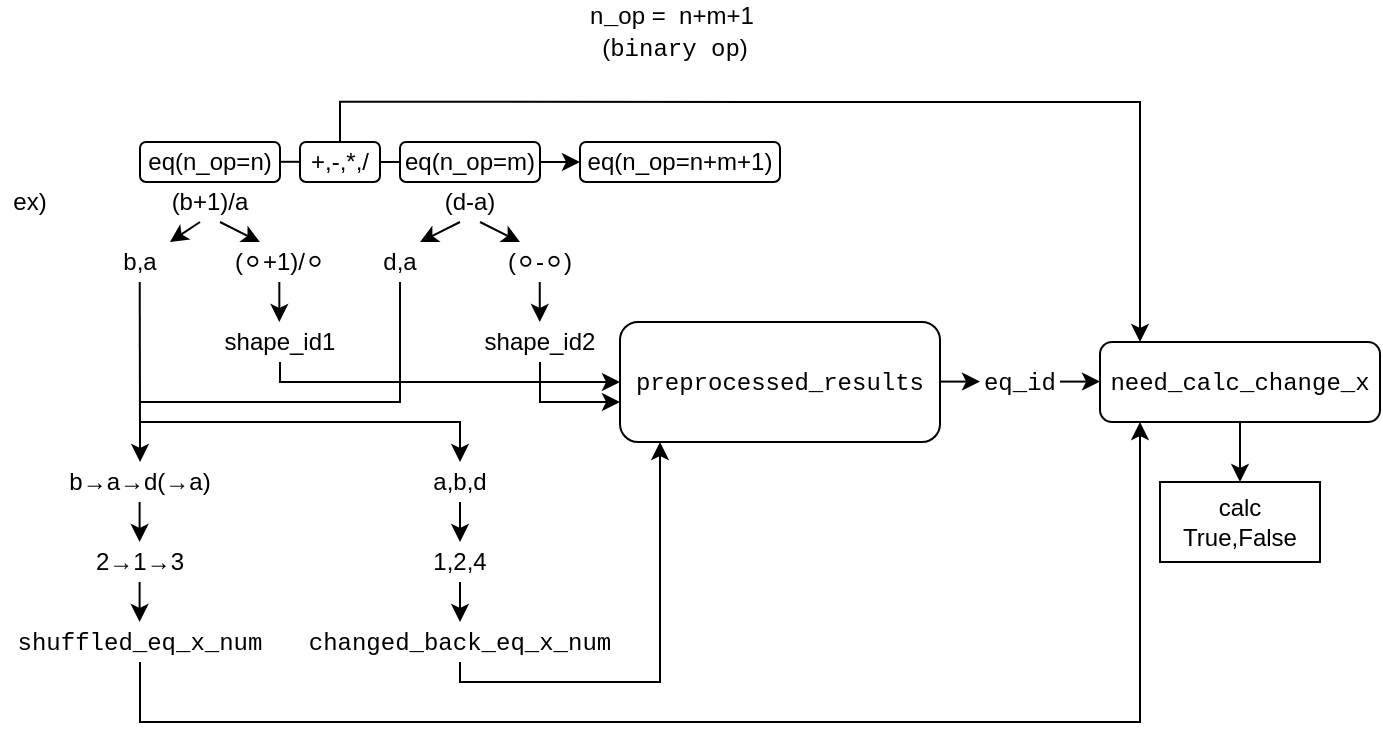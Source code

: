 <mxfile version="24.8.0">
  <diagram name="ページ1" id="PaNHQ7dH-nrCFDvrFjKH">
    <mxGraphModel dx="382" dy="240" grid="1" gridSize="10" guides="1" tooltips="1" connect="1" arrows="1" fold="1" page="1" pageScale="1" pageWidth="827" pageHeight="1169" math="0" shadow="0">
      <root>
        <mxCell id="0" />
        <mxCell id="1" parent="0" />
        <mxCell id="zOmq6LpLsV1MdNu946y4-116" value="&lt;span style=&quot;font-family: Menlo, Monaco, &amp;quot;Courier New&amp;quot;, monospace; text-align: start; white-space: pre;&quot;&gt;n_&lt;/span&gt;op = &amp;nbsp;n+m+1&amp;nbsp;&lt;div&gt;(&lt;span style=&quot;font-family: Menlo, Monaco, &amp;quot;Courier New&amp;quot;, monospace; text-align: start; white-space: pre;&quot;&gt;binary op&lt;/span&gt;)&lt;br&gt;&lt;/div&gt;" style="text;html=1;align=center;verticalAlign=middle;whiteSpace=wrap;rounded=0;" vertex="1" parent="1">
          <mxGeometry x="290" width="95" height="30" as="geometry" />
        </mxCell>
        <mxCell id="zOmq6LpLsV1MdNu946y4-117" value="(⚪︎+1)/⚪︎" style="text;html=1;align=center;verticalAlign=middle;whiteSpace=wrap;rounded=0;" vertex="1" parent="1">
          <mxGeometry x="110" y="120" width="60" height="20" as="geometry" />
        </mxCell>
        <mxCell id="zOmq6LpLsV1MdNu946y4-118" value="(d-a)" style="text;html=1;align=center;verticalAlign=middle;whiteSpace=wrap;rounded=0;" vertex="1" parent="1">
          <mxGeometry x="200" y="90" width="70" height="20" as="geometry" />
        </mxCell>
        <mxCell id="zOmq6LpLsV1MdNu946y4-119" value="ex)" style="text;html=1;align=center;verticalAlign=middle;whiteSpace=wrap;rounded=0;" vertex="1" parent="1">
          <mxGeometry y="90" width="30" height="20" as="geometry" />
        </mxCell>
        <mxCell id="zOmq6LpLsV1MdNu946y4-120" value="b,a" style="text;html=1;align=center;verticalAlign=middle;whiteSpace=wrap;rounded=0;" vertex="1" parent="1">
          <mxGeometry x="50" y="120" width="40" height="20" as="geometry" />
        </mxCell>
        <mxCell id="zOmq6LpLsV1MdNu946y4-122" value="d,a" style="text;html=1;align=center;verticalAlign=middle;whiteSpace=wrap;rounded=0;" vertex="1" parent="1">
          <mxGeometry x="180" y="120" width="40" height="20" as="geometry" />
        </mxCell>
        <mxCell id="zOmq6LpLsV1MdNu946y4-123" value="(b+1)/a" style="text;html=1;align=center;verticalAlign=middle;whiteSpace=wrap;rounded=0;" vertex="1" parent="1">
          <mxGeometry x="70" y="90" width="70" height="20" as="geometry" />
        </mxCell>
        <mxCell id="zOmq6LpLsV1MdNu946y4-124" value="(⚪︎-⚪︎)" style="text;html=1;align=center;verticalAlign=middle;whiteSpace=wrap;rounded=0;" vertex="1" parent="1">
          <mxGeometry x="240" y="120" width="60" height="20" as="geometry" />
        </mxCell>
        <mxCell id="zOmq6LpLsV1MdNu946y4-125" value="" style="endArrow=classic;html=1;rounded=0;entryX=0.332;entryY=0.003;entryDx=0;entryDy=0;entryPerimeter=0;" edge="1" parent="1" target="zOmq6LpLsV1MdNu946y4-117">
          <mxGeometry width="50" height="50" relative="1" as="geometry">
            <mxPoint x="110" y="110" as="sourcePoint" />
            <mxPoint x="230" y="140" as="targetPoint" />
          </mxGeometry>
        </mxCell>
        <mxCell id="zOmq6LpLsV1MdNu946y4-126" value="" style="endArrow=classic;html=1;rounded=0;entryX=1;entryY=0;entryDx=0;entryDy=0;exitX=0.5;exitY=1;exitDx=0;exitDy=0;" edge="1" parent="1">
          <mxGeometry width="50" height="50" relative="1" as="geometry">
            <mxPoint x="100" y="110.0" as="sourcePoint" />
            <mxPoint x="85" y="120" as="targetPoint" />
          </mxGeometry>
        </mxCell>
        <mxCell id="zOmq6LpLsV1MdNu946y4-127" value="" style="endArrow=classic;html=1;rounded=0;entryX=0.332;entryY=0.003;entryDx=0;entryDy=0;entryPerimeter=0;" edge="1" parent="1">
          <mxGeometry width="50" height="50" relative="1" as="geometry">
            <mxPoint x="240" y="110" as="sourcePoint" />
            <mxPoint x="260" y="120" as="targetPoint" />
          </mxGeometry>
        </mxCell>
        <mxCell id="zOmq6LpLsV1MdNu946y4-128" value="" style="endArrow=classic;html=1;rounded=0;entryX=1;entryY=0;entryDx=0;entryDy=0;exitX=0.5;exitY=1;exitDx=0;exitDy=0;" edge="1" parent="1">
          <mxGeometry width="50" height="50" relative="1" as="geometry">
            <mxPoint x="230" y="110" as="sourcePoint" />
            <mxPoint x="210" y="120" as="targetPoint" />
          </mxGeometry>
        </mxCell>
        <mxCell id="zOmq6LpLsV1MdNu946y4-131" value="" style="endArrow=classic;html=1;rounded=0;" edge="1" parent="1">
          <mxGeometry width="50" height="50" relative="1" as="geometry">
            <mxPoint x="69.86" y="140" as="sourcePoint" />
            <mxPoint x="70.03" y="230" as="targetPoint" />
          </mxGeometry>
        </mxCell>
        <mxCell id="zOmq6LpLsV1MdNu946y4-132" value="" style="endArrow=classic;html=1;rounded=0;" edge="1" parent="1">
          <mxGeometry width="50" height="50" relative="1" as="geometry">
            <mxPoint x="139.67" y="140" as="sourcePoint" />
            <mxPoint x="139.67" y="160" as="targetPoint" />
          </mxGeometry>
        </mxCell>
        <mxCell id="zOmq6LpLsV1MdNu946y4-133" value="" style="endArrow=none;html=1;rounded=0;endFill=0;" edge="1" parent="1">
          <mxGeometry width="50" height="50" relative="1" as="geometry">
            <mxPoint x="200" y="140" as="sourcePoint" />
            <mxPoint x="70" y="200" as="targetPoint" />
            <Array as="points">
              <mxPoint x="200" y="200" />
            </Array>
          </mxGeometry>
        </mxCell>
        <mxCell id="zOmq6LpLsV1MdNu946y4-134" value="" style="endArrow=classic;html=1;rounded=0;" edge="1" parent="1">
          <mxGeometry width="50" height="50" relative="1" as="geometry">
            <mxPoint x="269.88" y="140" as="sourcePoint" />
            <mxPoint x="269.88" y="160" as="targetPoint" />
          </mxGeometry>
        </mxCell>
        <mxCell id="zOmq6LpLsV1MdNu946y4-135" value="shape_id1" style="text;html=1;align=center;verticalAlign=middle;whiteSpace=wrap;rounded=0;" vertex="1" parent="1">
          <mxGeometry x="110" y="160" width="60" height="20" as="geometry" />
        </mxCell>
        <mxCell id="zOmq6LpLsV1MdNu946y4-137" value="shape_id2" style="text;html=1;align=center;verticalAlign=middle;whiteSpace=wrap;rounded=0;" vertex="1" parent="1">
          <mxGeometry x="240" y="160" width="60" height="20" as="geometry" />
        </mxCell>
        <mxCell id="zOmq6LpLsV1MdNu946y4-138" value="&lt;div style=&quot;text-align: start; font-family: Menlo, Monaco, &amp;quot;Courier New&amp;quot;, monospace; line-height: 18px; white-space: pre;&quot;&gt;changed_back_eq_x_num&lt;/div&gt;" style="text;html=1;align=center;verticalAlign=middle;whiteSpace=wrap;rounded=0;labelBackgroundColor=none;" vertex="1" parent="1">
          <mxGeometry x="150" y="310" width="160" height="20" as="geometry" />
        </mxCell>
        <mxCell id="zOmq6LpLsV1MdNu946y4-139" value="" style="endArrow=classic;html=1;rounded=0;" edge="1" parent="1">
          <mxGeometry width="50" height="50" relative="1" as="geometry">
            <mxPoint x="170" y="69.88" as="sourcePoint" />
            <mxPoint x="570" y="170" as="targetPoint" />
            <Array as="points">
              <mxPoint x="170" y="49.88" />
              <mxPoint x="570" y="50" />
            </Array>
          </mxGeometry>
        </mxCell>
        <mxCell id="zOmq6LpLsV1MdNu946y4-140" value="&lt;div style=&quot;text-align: start; font-family: Menlo, Monaco, &amp;quot;Courier New&amp;quot;, monospace; line-height: 18px; white-space: pre;&quot;&gt;&lt;div style=&quot;line-height: 18px;&quot;&gt;shuffled_eq_x_num&lt;/div&gt;&lt;/div&gt;" style="text;html=1;align=center;verticalAlign=middle;whiteSpace=wrap;rounded=0;fillColor=none;labelBackgroundColor=none;" vertex="1" parent="1">
          <mxGeometry y="310" width="140" height="20" as="geometry" />
        </mxCell>
        <mxCell id="zOmq6LpLsV1MdNu946y4-142" value="&lt;div style=&quot;text-align: start; font-family: Menlo, Monaco, &amp;quot;Courier New&amp;quot;, monospace; line-height: 18px; white-space: pre;&quot;&gt;need_calc_change_x&lt;/div&gt;" style="rounded=1;whiteSpace=wrap;html=1;fillColor=none;" vertex="1" parent="1">
          <mxGeometry x="550" y="170" width="140" height="40" as="geometry" />
        </mxCell>
        <mxCell id="zOmq6LpLsV1MdNu946y4-143" value="&lt;div style=&quot;text-align: start; font-family: Menlo, Monaco, &amp;quot;Courier New&amp;quot;, monospace; line-height: 18px; white-space: pre;&quot;&gt;preprocessed_results&lt;/div&gt;" style="rounded=1;whiteSpace=wrap;html=1;fontColor=default;labelBackgroundColor=none;fillColor=none;" vertex="1" parent="1">
          <mxGeometry x="310" y="160" width="160" height="60" as="geometry" />
        </mxCell>
        <mxCell id="zOmq6LpLsV1MdNu946y4-146" value="" style="endArrow=classic;html=1;rounded=0;exitX=0.5;exitY=1;exitDx=0;exitDy=0;" edge="1" parent="1">
          <mxGeometry width="50" height="50" relative="1" as="geometry">
            <mxPoint x="140" y="180" as="sourcePoint" />
            <mxPoint x="310" y="190" as="targetPoint" />
            <Array as="points">
              <mxPoint x="140" y="190" />
            </Array>
          </mxGeometry>
        </mxCell>
        <mxCell id="zOmq6LpLsV1MdNu946y4-148" value="" style="endArrow=classic;html=1;rounded=0;exitX=0.5;exitY=1;exitDx=0;exitDy=0;" edge="1" parent="1">
          <mxGeometry width="50" height="50" relative="1" as="geometry">
            <mxPoint x="270" y="180" as="sourcePoint" />
            <mxPoint x="310" y="200" as="targetPoint" />
            <Array as="points">
              <mxPoint x="270" y="200" />
            </Array>
          </mxGeometry>
        </mxCell>
        <mxCell id="zOmq6LpLsV1MdNu946y4-149" value="" style="endArrow=classic;html=1;rounded=0;" edge="1" parent="1">
          <mxGeometry width="50" height="50" relative="1" as="geometry">
            <mxPoint x="230" y="330" as="sourcePoint" />
            <mxPoint x="330" y="220" as="targetPoint" />
            <Array as="points">
              <mxPoint x="230" y="340" />
              <mxPoint x="330" y="340" />
            </Array>
          </mxGeometry>
        </mxCell>
        <mxCell id="zOmq6LpLsV1MdNu946y4-150" value="&lt;div style=&quot;text-align: start; font-family: Menlo, Monaco, &amp;quot;Courier New&amp;quot;, monospace; line-height: 18px; white-space: pre;&quot;&gt;&lt;div style=&quot;line-height: 18px;&quot;&gt;eq_id&lt;/div&gt;&lt;/div&gt;" style="text;html=1;align=center;verticalAlign=middle;whiteSpace=wrap;rounded=0;fillColor=none;labelBackgroundColor=none;" vertex="1" parent="1">
          <mxGeometry x="490" y="180" width="40" height="20" as="geometry" />
        </mxCell>
        <mxCell id="zOmq6LpLsV1MdNu946y4-152" value="" style="endArrow=classic;html=1;rounded=0;" edge="1" parent="1">
          <mxGeometry width="50" height="50" relative="1" as="geometry">
            <mxPoint x="470" y="189.8" as="sourcePoint" />
            <mxPoint x="490" y="189.8" as="targetPoint" />
          </mxGeometry>
        </mxCell>
        <mxCell id="zOmq6LpLsV1MdNu946y4-153" value="" style="endArrow=classic;html=1;rounded=0;" edge="1" parent="1">
          <mxGeometry width="50" height="50" relative="1" as="geometry">
            <mxPoint x="70" y="330" as="sourcePoint" />
            <mxPoint x="570" y="210" as="targetPoint" />
            <Array as="points">
              <mxPoint x="70" y="360" />
              <mxPoint x="570" y="360" />
            </Array>
          </mxGeometry>
        </mxCell>
        <mxCell id="zOmq6LpLsV1MdNu946y4-154" value="" style="endArrow=classic;html=1;rounded=0;" edge="1" parent="1">
          <mxGeometry width="50" height="50" relative="1" as="geometry">
            <mxPoint x="530" y="189.8" as="sourcePoint" />
            <mxPoint x="550" y="189.8" as="targetPoint" />
          </mxGeometry>
        </mxCell>
        <mxCell id="zOmq6LpLsV1MdNu946y4-155" value="b→a→d(→a)" style="text;html=1;align=center;verticalAlign=middle;whiteSpace=wrap;rounded=0;" vertex="1" parent="1">
          <mxGeometry x="30" y="230" width="80" height="20" as="geometry" />
        </mxCell>
        <mxCell id="zOmq6LpLsV1MdNu946y4-156" value="a,b,d" style="text;html=1;align=center;verticalAlign=middle;whiteSpace=wrap;rounded=0;" vertex="1" parent="1">
          <mxGeometry x="210" y="230" width="40" height="20" as="geometry" />
        </mxCell>
        <mxCell id="zOmq6LpLsV1MdNu946y4-157" value="2→1→3" style="text;html=1;align=center;verticalAlign=middle;whiteSpace=wrap;rounded=0;" vertex="1" parent="1">
          <mxGeometry x="40" y="270" width="60" height="20" as="geometry" />
        </mxCell>
        <mxCell id="zOmq6LpLsV1MdNu946y4-159" value="" style="endArrow=classic;html=1;rounded=0;" edge="1" parent="1">
          <mxGeometry width="50" height="50" relative="1" as="geometry">
            <mxPoint x="69.8" y="250" as="sourcePoint" />
            <mxPoint x="69.8" y="270" as="targetPoint" />
          </mxGeometry>
        </mxCell>
        <mxCell id="zOmq6LpLsV1MdNu946y4-160" value="1,2,4" style="text;html=1;align=center;verticalAlign=middle;whiteSpace=wrap;rounded=0;" vertex="1" parent="1">
          <mxGeometry x="210" y="270" width="40" height="20" as="geometry" />
        </mxCell>
        <mxCell id="zOmq6LpLsV1MdNu946y4-162" value="" style="endArrow=classic;html=1;rounded=0;" edge="1" parent="1">
          <mxGeometry width="50" height="50" relative="1" as="geometry">
            <mxPoint x="230" y="250" as="sourcePoint" />
            <mxPoint x="230" y="270" as="targetPoint" />
          </mxGeometry>
        </mxCell>
        <mxCell id="zOmq6LpLsV1MdNu946y4-163" value="" style="endArrow=classic;html=1;rounded=0;" edge="1" parent="1">
          <mxGeometry width="50" height="50" relative="1" as="geometry">
            <mxPoint x="230" y="290" as="sourcePoint" />
            <mxPoint x="230" y="310" as="targetPoint" />
          </mxGeometry>
        </mxCell>
        <mxCell id="zOmq6LpLsV1MdNu946y4-164" value="" style="endArrow=classic;html=1;rounded=0;" edge="1" parent="1">
          <mxGeometry width="50" height="50" relative="1" as="geometry">
            <mxPoint x="69.8" y="290" as="sourcePoint" />
            <mxPoint x="69.8" y="310" as="targetPoint" />
          </mxGeometry>
        </mxCell>
        <mxCell id="zOmq6LpLsV1MdNu946y4-167" value="" style="endArrow=classic;html=1;rounded=0;" edge="1" parent="1">
          <mxGeometry width="50" height="50" relative="1" as="geometry">
            <mxPoint x="620" y="210" as="sourcePoint" />
            <mxPoint x="620" y="240" as="targetPoint" />
          </mxGeometry>
        </mxCell>
        <mxCell id="zOmq6LpLsV1MdNu946y4-168" value="" style="endArrow=classic;html=1;rounded=0;" edge="1" parent="1">
          <mxGeometry width="50" height="50" relative="1" as="geometry">
            <mxPoint x="70" y="210" as="sourcePoint" />
            <mxPoint x="230" y="230" as="targetPoint" />
            <Array as="points">
              <mxPoint x="230" y="210" />
            </Array>
          </mxGeometry>
        </mxCell>
        <mxCell id="zOmq6LpLsV1MdNu946y4-169" value="calc&lt;div&gt;True,False&lt;/div&gt;" style="rounded=0;whiteSpace=wrap;html=1;fillColor=none;" vertex="1" parent="1">
          <mxGeometry x="580" y="240" width="80" height="40" as="geometry" />
        </mxCell>
        <mxCell id="zOmq6LpLsV1MdNu946y4-182" value="" style="group" vertex="1" connectable="0" parent="1">
          <mxGeometry x="70" y="70" width="320" height="20" as="geometry" />
        </mxCell>
        <mxCell id="zOmq6LpLsV1MdNu946y4-176" style="edgeStyle=orthogonalEdgeStyle;rounded=0;orthogonalLoop=1;jettySize=auto;html=1;exitX=1;exitY=0.5;exitDx=0;exitDy=0;entryX=0;entryY=0.5;entryDx=0;entryDy=0;" edge="1" parent="zOmq6LpLsV1MdNu946y4-182" source="zOmq6LpLsV1MdNu946y4-177" target="zOmq6LpLsV1MdNu946y4-178">
          <mxGeometry relative="1" as="geometry" />
        </mxCell>
        <mxCell id="zOmq6LpLsV1MdNu946y4-178" value="eq(n_op=n+m+1)" style="rounded=1;whiteSpace=wrap;html=1;fillColor=none;" vertex="1" parent="zOmq6LpLsV1MdNu946y4-182">
          <mxGeometry x="220" width="100" height="20" as="geometry" />
        </mxCell>
        <mxCell id="zOmq6LpLsV1MdNu946y4-172" value="" style="endArrow=none;html=1;rounded=0;" edge="1" parent="zOmq6LpLsV1MdNu946y4-182">
          <mxGeometry width="50" height="50" relative="1" as="geometry">
            <mxPoint x="80" y="9.9" as="sourcePoint" />
            <mxPoint x="69.999" y="9.9" as="targetPoint" />
          </mxGeometry>
        </mxCell>
        <mxCell id="zOmq6LpLsV1MdNu946y4-173" value="eq(n_op=n)" style="rounded=1;whiteSpace=wrap;html=1;fillColor=none;" vertex="1" parent="zOmq6LpLsV1MdNu946y4-182">
          <mxGeometry width="70" height="20" as="geometry" />
        </mxCell>
        <mxCell id="zOmq6LpLsV1MdNu946y4-174" style="edgeStyle=orthogonalEdgeStyle;rounded=0;orthogonalLoop=1;jettySize=auto;html=1;exitX=1;exitY=0.5;exitDx=0;exitDy=0;entryX=0;entryY=0.5;entryDx=0;entryDy=0;endArrow=none;endFill=0;" edge="1" parent="zOmq6LpLsV1MdNu946y4-182" source="zOmq6LpLsV1MdNu946y4-175" target="zOmq6LpLsV1MdNu946y4-177">
          <mxGeometry relative="1" as="geometry" />
        </mxCell>
        <mxCell id="zOmq6LpLsV1MdNu946y4-175" value="+,-,*,/" style="rounded=1;whiteSpace=wrap;html=1;fillColor=none;" vertex="1" parent="zOmq6LpLsV1MdNu946y4-182">
          <mxGeometry x="80" width="40" height="20" as="geometry" />
        </mxCell>
        <mxCell id="zOmq6LpLsV1MdNu946y4-177" value="eq(n_op=m)" style="rounded=1;whiteSpace=wrap;html=1;fillColor=none;" vertex="1" parent="zOmq6LpLsV1MdNu946y4-182">
          <mxGeometry x="130" width="70" height="20" as="geometry" />
        </mxCell>
      </root>
    </mxGraphModel>
  </diagram>
</mxfile>
